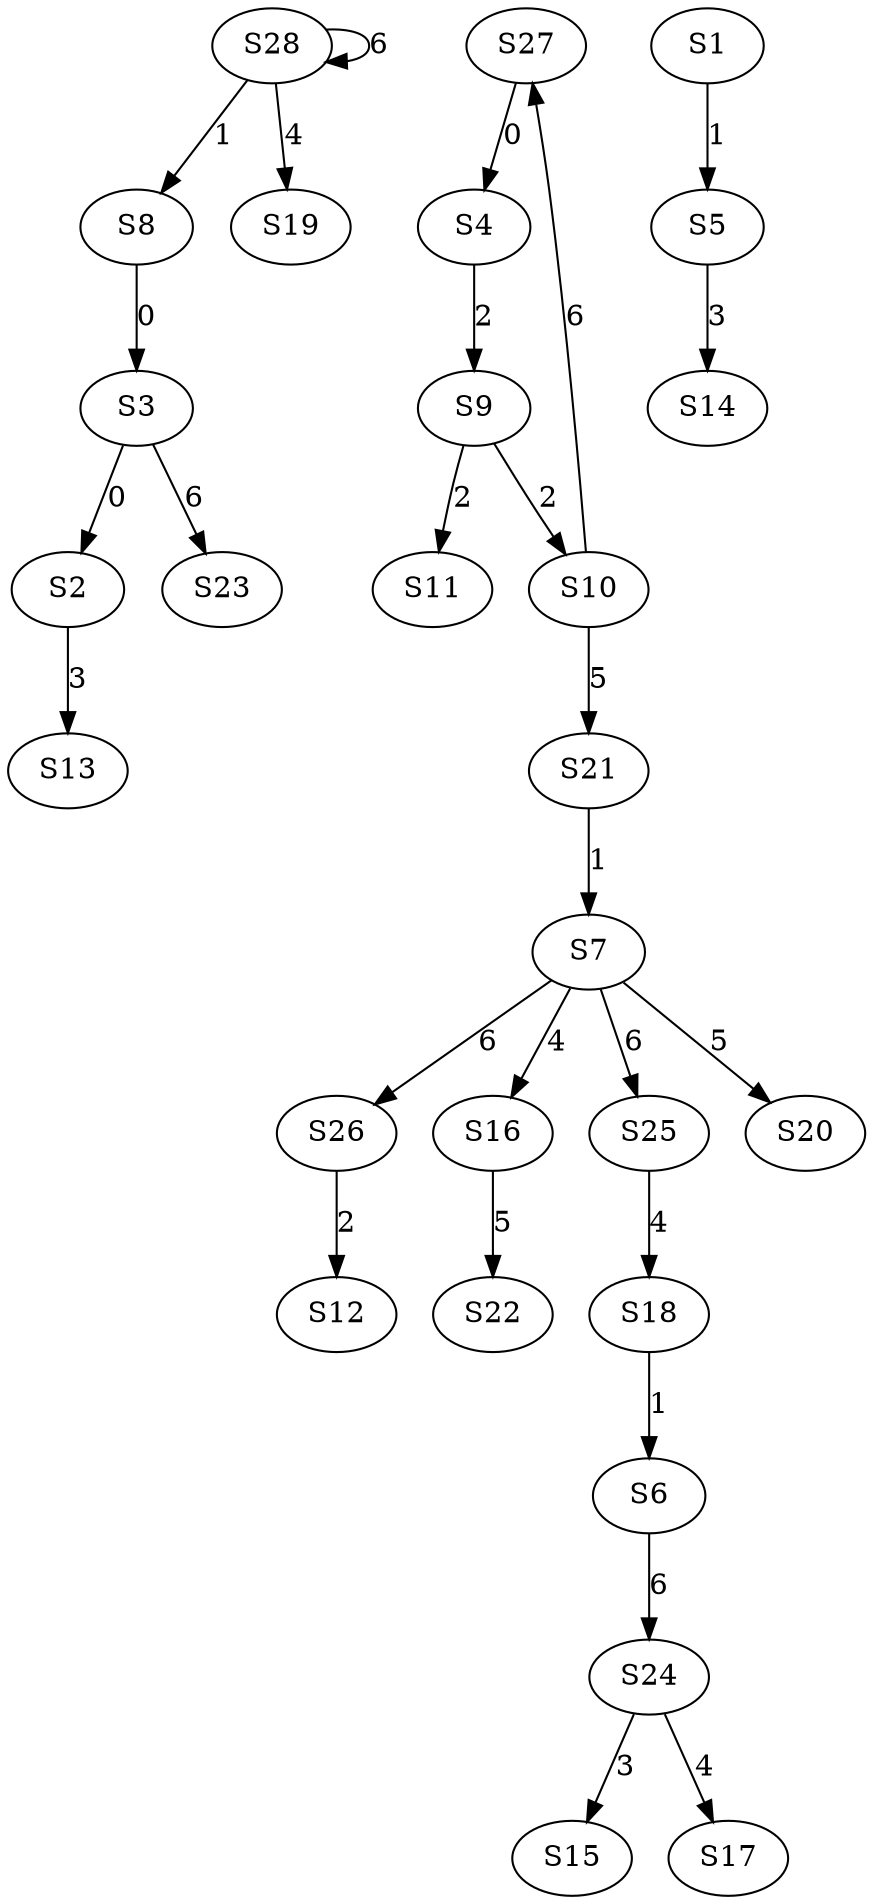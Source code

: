 strict digraph {
	S3 -> S2 [ label = 0 ];
	S8 -> S3 [ label = 0 ];
	S27 -> S4 [ label = 0 ];
	S1 -> S5 [ label = 1 ];
	S18 -> S6 [ label = 1 ];
	S21 -> S7 [ label = 1 ];
	S28 -> S8 [ label = 1 ];
	S4 -> S9 [ label = 2 ];
	S9 -> S10 [ label = 2 ];
	S9 -> S11 [ label = 2 ];
	S26 -> S12 [ label = 2 ];
	S2 -> S13 [ label = 3 ];
	S5 -> S14 [ label = 3 ];
	S24 -> S15 [ label = 3 ];
	S7 -> S16 [ label = 4 ];
	S24 -> S17 [ label = 4 ];
	S25 -> S18 [ label = 4 ];
	S28 -> S19 [ label = 4 ];
	S7 -> S20 [ label = 5 ];
	S10 -> S21 [ label = 5 ];
	S16 -> S22 [ label = 5 ];
	S3 -> S23 [ label = 6 ];
	S6 -> S24 [ label = 6 ];
	S7 -> S25 [ label = 6 ];
	S7 -> S26 [ label = 6 ];
	S10 -> S27 [ label = 6 ];
	S28 -> S28 [ label = 6 ];
}